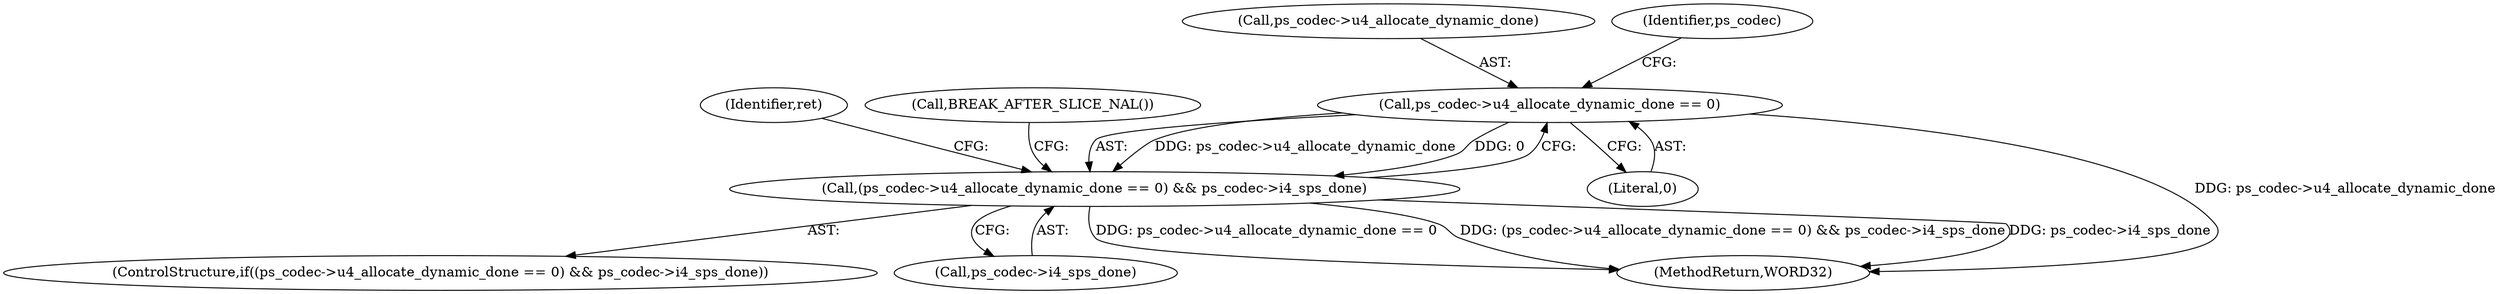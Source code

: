 digraph "0_Android_87fb7909c49e6a4510ba86ace1ffc83459c7e1b9@API" {
"1001186" [label="(Call,ps_codec->u4_allocate_dynamic_done == 0)"];
"1001185" [label="(Call,(ps_codec->u4_allocate_dynamic_done == 0) && ps_codec->i4_sps_done)"];
"1001197" [label="(Identifier,ret)"];
"1001185" [label="(Call,(ps_codec->u4_allocate_dynamic_done == 0) && ps_codec->i4_sps_done)"];
"1001187" [label="(Call,ps_codec->u4_allocate_dynamic_done)"];
"1001190" [label="(Literal,0)"];
"1001192" [label="(Identifier,ps_codec)"];
"1001186" [label="(Call,ps_codec->u4_allocate_dynamic_done == 0)"];
"1001184" [label="(ControlStructure,if((ps_codec->u4_allocate_dynamic_done == 0) && ps_codec->i4_sps_done))"];
"1001226" [label="(Call,BREAK_AFTER_SLICE_NAL())"];
"1001191" [label="(Call,ps_codec->i4_sps_done)"];
"1001918" [label="(MethodReturn,WORD32)"];
"1001186" -> "1001185"  [label="AST: "];
"1001186" -> "1001190"  [label="CFG: "];
"1001187" -> "1001186"  [label="AST: "];
"1001190" -> "1001186"  [label="AST: "];
"1001192" -> "1001186"  [label="CFG: "];
"1001185" -> "1001186"  [label="CFG: "];
"1001186" -> "1001918"  [label="DDG: ps_codec->u4_allocate_dynamic_done"];
"1001186" -> "1001185"  [label="DDG: ps_codec->u4_allocate_dynamic_done"];
"1001186" -> "1001185"  [label="DDG: 0"];
"1001185" -> "1001184"  [label="AST: "];
"1001185" -> "1001191"  [label="CFG: "];
"1001191" -> "1001185"  [label="AST: "];
"1001197" -> "1001185"  [label="CFG: "];
"1001226" -> "1001185"  [label="CFG: "];
"1001185" -> "1001918"  [label="DDG: ps_codec->u4_allocate_dynamic_done == 0"];
"1001185" -> "1001918"  [label="DDG: (ps_codec->u4_allocate_dynamic_done == 0) && ps_codec->i4_sps_done"];
"1001185" -> "1001918"  [label="DDG: ps_codec->i4_sps_done"];
}
